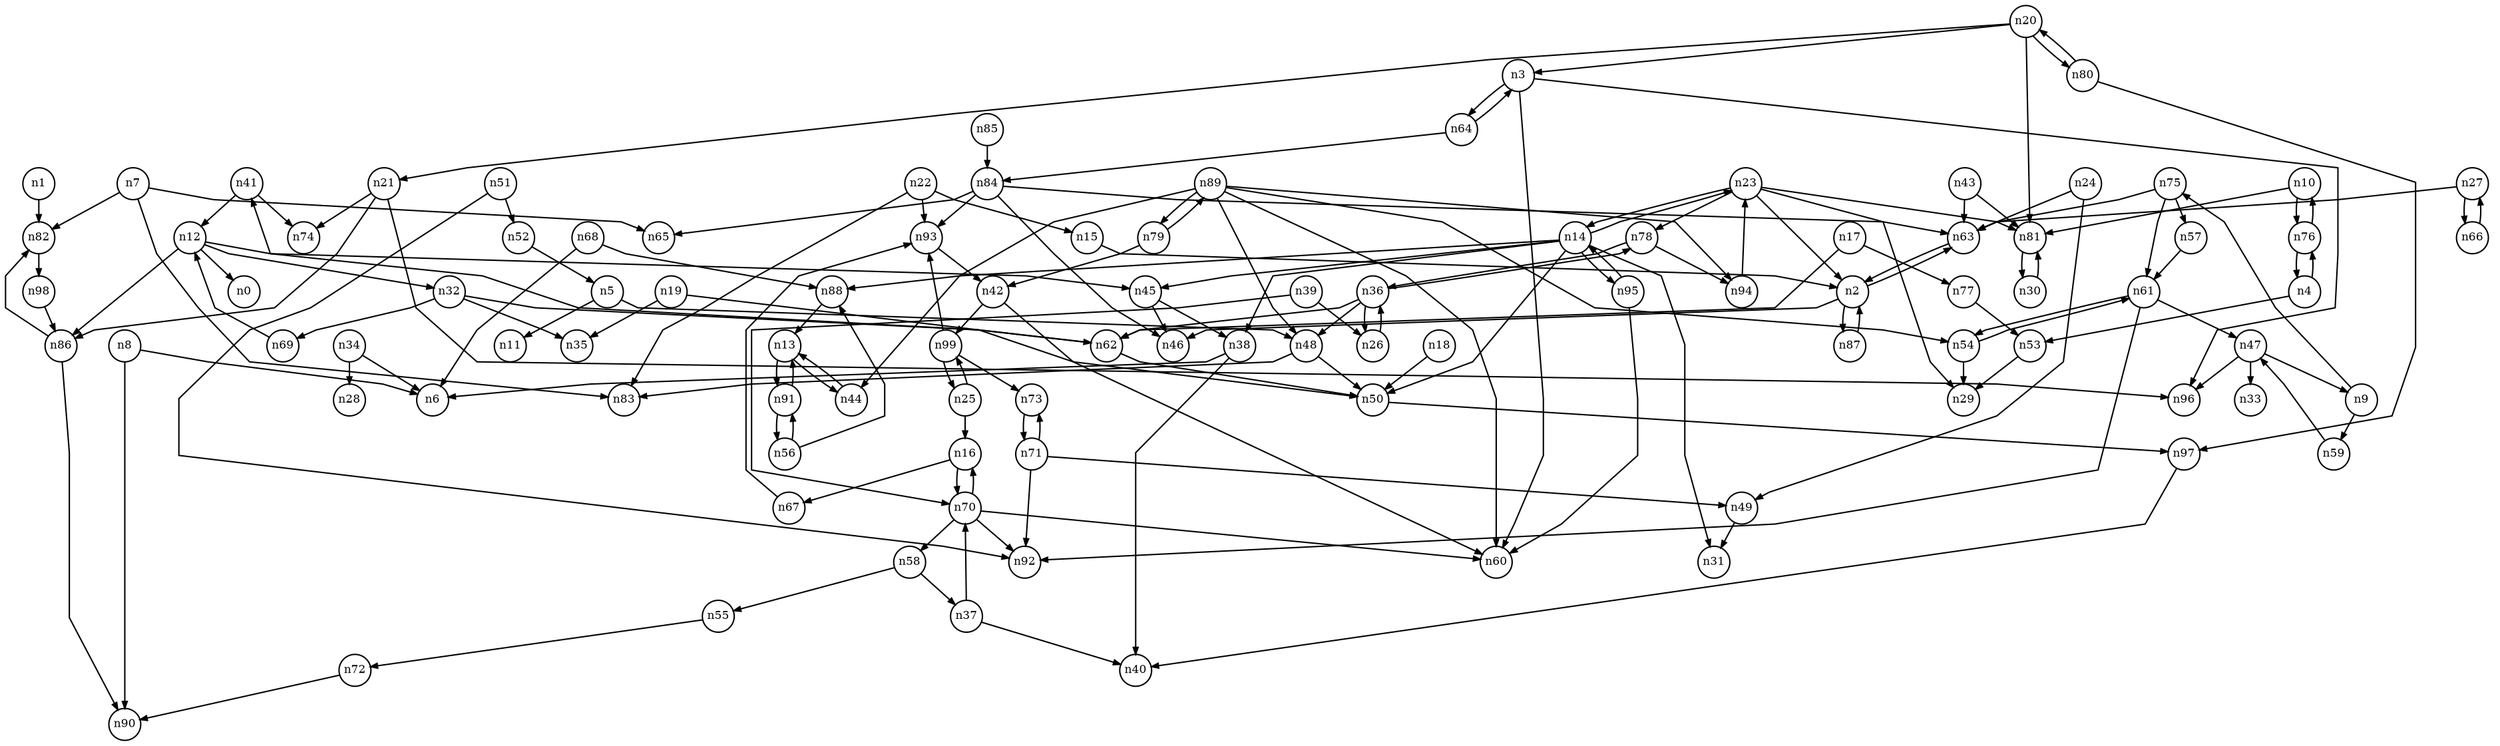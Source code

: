 digraph G{
splines=polyline;
ranksep=0.22;
nodesep=0.22;
nodesize=0.32;
fontsize=8
edge [arrowsize=0.5]
node [fontsize=8 shape=circle width=0.32 fixedsize=shape];

n82 -> n98
n1 -> n82
n2 -> n46
n2 -> n63
n2 -> n87
n63 -> n2
n87 -> n2
n3 -> n60
n3 -> n64
n3 -> n96
n64 -> n84
n64 -> n3
n53 -> n29
n4 -> n53
n4 -> n76
n5 -> n11
n5 -> n48
n48 -> n50
n48 -> n83
n7 -> n65
n7 -> n82
n7 -> n83
n8 -> n6
n8 -> n90
n75 -> n57
n75 -> n63
n75 -> n61
n9 -> n75
n9 -> n59
n76 -> n4
n76 -> n10
n10 -> n76
n10 -> n81
n81 -> n30
n12 -> n0
n12 -> n32
n12 -> n45
n12 -> n86
n32 -> n35
n32 -> n62
n32 -> n69
n45 -> n38
n45 -> n46
n86 -> n82
n86 -> n90
n44 -> n13
n13 -> n44
n13 -> n91
n91 -> n56
n91 -> n13
n23 -> n2
n23 -> n29
n23 -> n78
n23 -> n81
n23 -> n14
n14 -> n23
n14 -> n31
n14 -> n38
n14 -> n45
n14 -> n50
n14 -> n88
n14 -> n95
n38 -> n6
n38 -> n40
n50 -> n97
n88 -> n13
n95 -> n60
n95 -> n14
n15 -> n2
n67 -> n93
n16 -> n67
n16 -> n70
n62 -> n50
n62 -> n41
n17 -> n62
n17 -> n77
n77 -> n53
n18 -> n50
n19 -> n35
n19 -> n50
n20 -> n3
n20 -> n21
n20 -> n80
n20 -> n81
n21 -> n74
n21 -> n86
n21 -> n96
n80 -> n97
n80 -> n20
n22 -> n15
n22 -> n83
n22 -> n93
n93 -> n42
n78 -> n94
n78 -> n36
n49 -> n31
n24 -> n49
n24 -> n63
n25 -> n16
n25 -> n99
n27 -> n63
n27 -> n66
n30 -> n81
n34 -> n6
n34 -> n28
n26 -> n36
n36 -> n26
n36 -> n48
n36 -> n62
n36 -> n78
n37 -> n40
n37 -> n70
n39 -> n26
n39 -> n70
n70 -> n16
n70 -> n58
n70 -> n60
n70 -> n92
n41 -> n12
n41 -> n74
n42 -> n60
n42 -> n99
n43 -> n63
n43 -> n81
n47 -> n9
n47 -> n33
n47 -> n96
n97 -> n40
n52 -> n5
n51 -> n52
n51 -> n92
n54 -> n29
n54 -> n61
n72 -> n90
n55 -> n72
n56 -> n88
n56 -> n91
n58 -> n37
n58 -> n55
n59 -> n47
n61 -> n47
n61 -> n54
n61 -> n92
n84 -> n46
n84 -> n63
n84 -> n65
n84 -> n93
n66 -> n27
n68 -> n6
n68 -> n88
n69 -> n12
n71 -> n49
n71 -> n73
n71 -> n92
n73 -> n71
n57 -> n61
n94 -> n23
n79 -> n42
n79 -> n89
n85 -> n84
n89 -> n44
n89 -> n48
n89 -> n54
n89 -> n60
n89 -> n79
n89 -> n94
n98 -> n86
n99 -> n25
n99 -> n73
n99 -> n93
}

